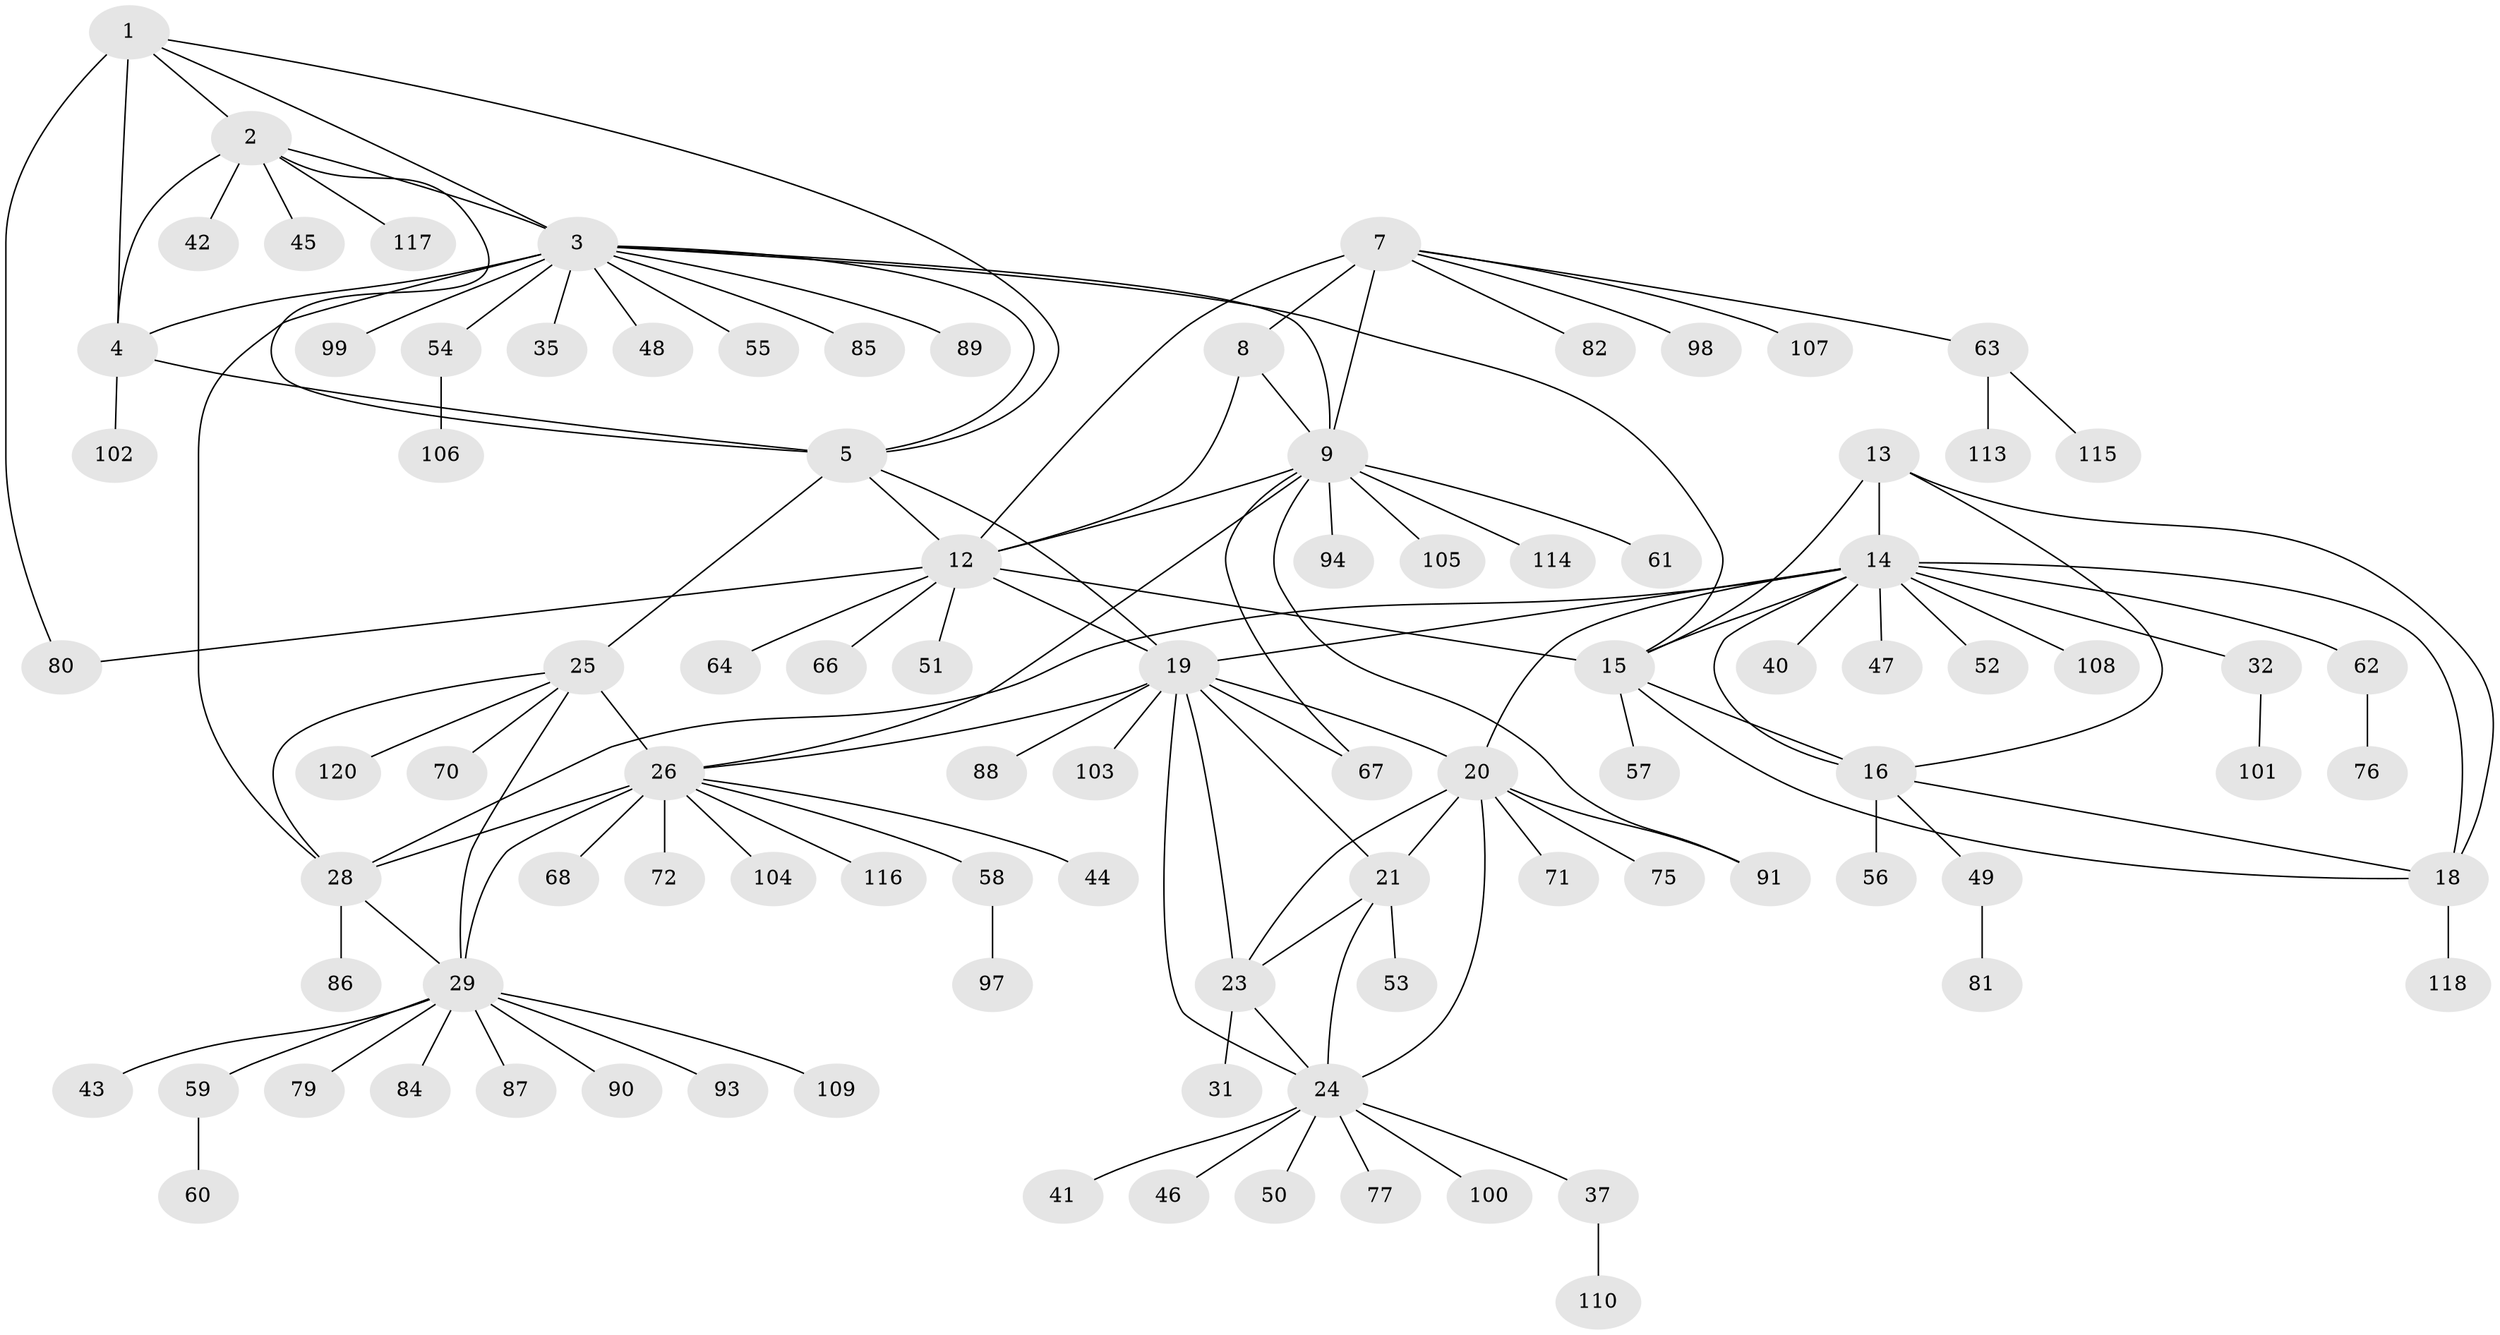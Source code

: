 // Generated by graph-tools (version 1.1) at 2025/24/03/03/25 07:24:17]
// undirected, 96 vertices, 131 edges
graph export_dot {
graph [start="1"]
  node [color=gray90,style=filled];
  1 [super="+33"];
  2 [super="+36"];
  3 [super="+69"];
  4 [super="+6"];
  5;
  7 [super="+10"];
  8;
  9 [super="+11"];
  12 [super="+119"];
  13 [super="+92"];
  14 [super="+17"];
  15 [super="+96"];
  16;
  18;
  19 [super="+65"];
  20 [super="+22"];
  21 [super="+39"];
  23 [super="+74"];
  24 [super="+34"];
  25 [super="+78"];
  26 [super="+27"];
  28 [super="+73"];
  29 [super="+30"];
  31 [super="+38"];
  32;
  35;
  37;
  40;
  41;
  42;
  43;
  44;
  45;
  46;
  47;
  48;
  49;
  50;
  51 [super="+95"];
  52;
  53;
  54;
  55;
  56;
  57;
  58;
  59;
  60;
  61 [super="+83"];
  62;
  63;
  64;
  66 [super="+111"];
  67;
  68;
  70;
  71;
  72;
  75;
  76;
  77 [super="+112"];
  79;
  80;
  81;
  82;
  84;
  85;
  86;
  87;
  88;
  89;
  90;
  91;
  93;
  94;
  97;
  98;
  99;
  100;
  101;
  102;
  103;
  104;
  105;
  106;
  107;
  108;
  109;
  110;
  113;
  114;
  115;
  116;
  117;
  118;
  120;
  1 -- 2;
  1 -- 3;
  1 -- 4 [weight=2];
  1 -- 5;
  1 -- 80;
  2 -- 3;
  2 -- 4 [weight=2];
  2 -- 5;
  2 -- 42;
  2 -- 45;
  2 -- 117;
  3 -- 4 [weight=2];
  3 -- 5;
  3 -- 15;
  3 -- 35;
  3 -- 48;
  3 -- 54;
  3 -- 55;
  3 -- 85;
  3 -- 9;
  3 -- 99;
  3 -- 89;
  3 -- 28;
  4 -- 5 [weight=2];
  4 -- 102;
  5 -- 19;
  5 -- 25;
  5 -- 12;
  7 -- 8 [weight=2];
  7 -- 9 [weight=4];
  7 -- 12 [weight=2];
  7 -- 82;
  7 -- 98;
  7 -- 107;
  7 -- 63;
  8 -- 9 [weight=2];
  8 -- 12;
  9 -- 12 [weight=2];
  9 -- 26;
  9 -- 61;
  9 -- 91;
  9 -- 105;
  9 -- 114;
  9 -- 67;
  9 -- 94;
  12 -- 15;
  12 -- 19;
  12 -- 51;
  12 -- 64;
  12 -- 66;
  12 -- 80;
  13 -- 14 [weight=2];
  13 -- 15;
  13 -- 16;
  13 -- 18;
  14 -- 15 [weight=2];
  14 -- 16 [weight=2];
  14 -- 18 [weight=2];
  14 -- 20;
  14 -- 40;
  14 -- 32;
  14 -- 108;
  14 -- 47;
  14 -- 19;
  14 -- 52;
  14 -- 28;
  14 -- 62;
  15 -- 16;
  15 -- 18;
  15 -- 57;
  16 -- 18;
  16 -- 49;
  16 -- 56;
  18 -- 118;
  19 -- 20 [weight=2];
  19 -- 21;
  19 -- 23;
  19 -- 24;
  19 -- 26;
  19 -- 67;
  19 -- 88;
  19 -- 103;
  20 -- 21 [weight=2];
  20 -- 23 [weight=2];
  20 -- 24 [weight=2];
  20 -- 71;
  20 -- 91;
  20 -- 75;
  21 -- 23;
  21 -- 24;
  21 -- 53;
  23 -- 24;
  23 -- 31;
  24 -- 37;
  24 -- 46;
  24 -- 50;
  24 -- 77;
  24 -- 41;
  24 -- 100;
  25 -- 26 [weight=2];
  25 -- 28;
  25 -- 29 [weight=2];
  25 -- 70;
  25 -- 120;
  26 -- 28 [weight=2];
  26 -- 29 [weight=4];
  26 -- 58;
  26 -- 68;
  26 -- 72;
  26 -- 104;
  26 -- 116;
  26 -- 44;
  28 -- 29 [weight=2];
  28 -- 86;
  29 -- 43;
  29 -- 59;
  29 -- 79;
  29 -- 84;
  29 -- 87;
  29 -- 90;
  29 -- 93;
  29 -- 109;
  32 -- 101;
  37 -- 110;
  49 -- 81;
  54 -- 106;
  58 -- 97;
  59 -- 60;
  62 -- 76;
  63 -- 113;
  63 -- 115;
}
